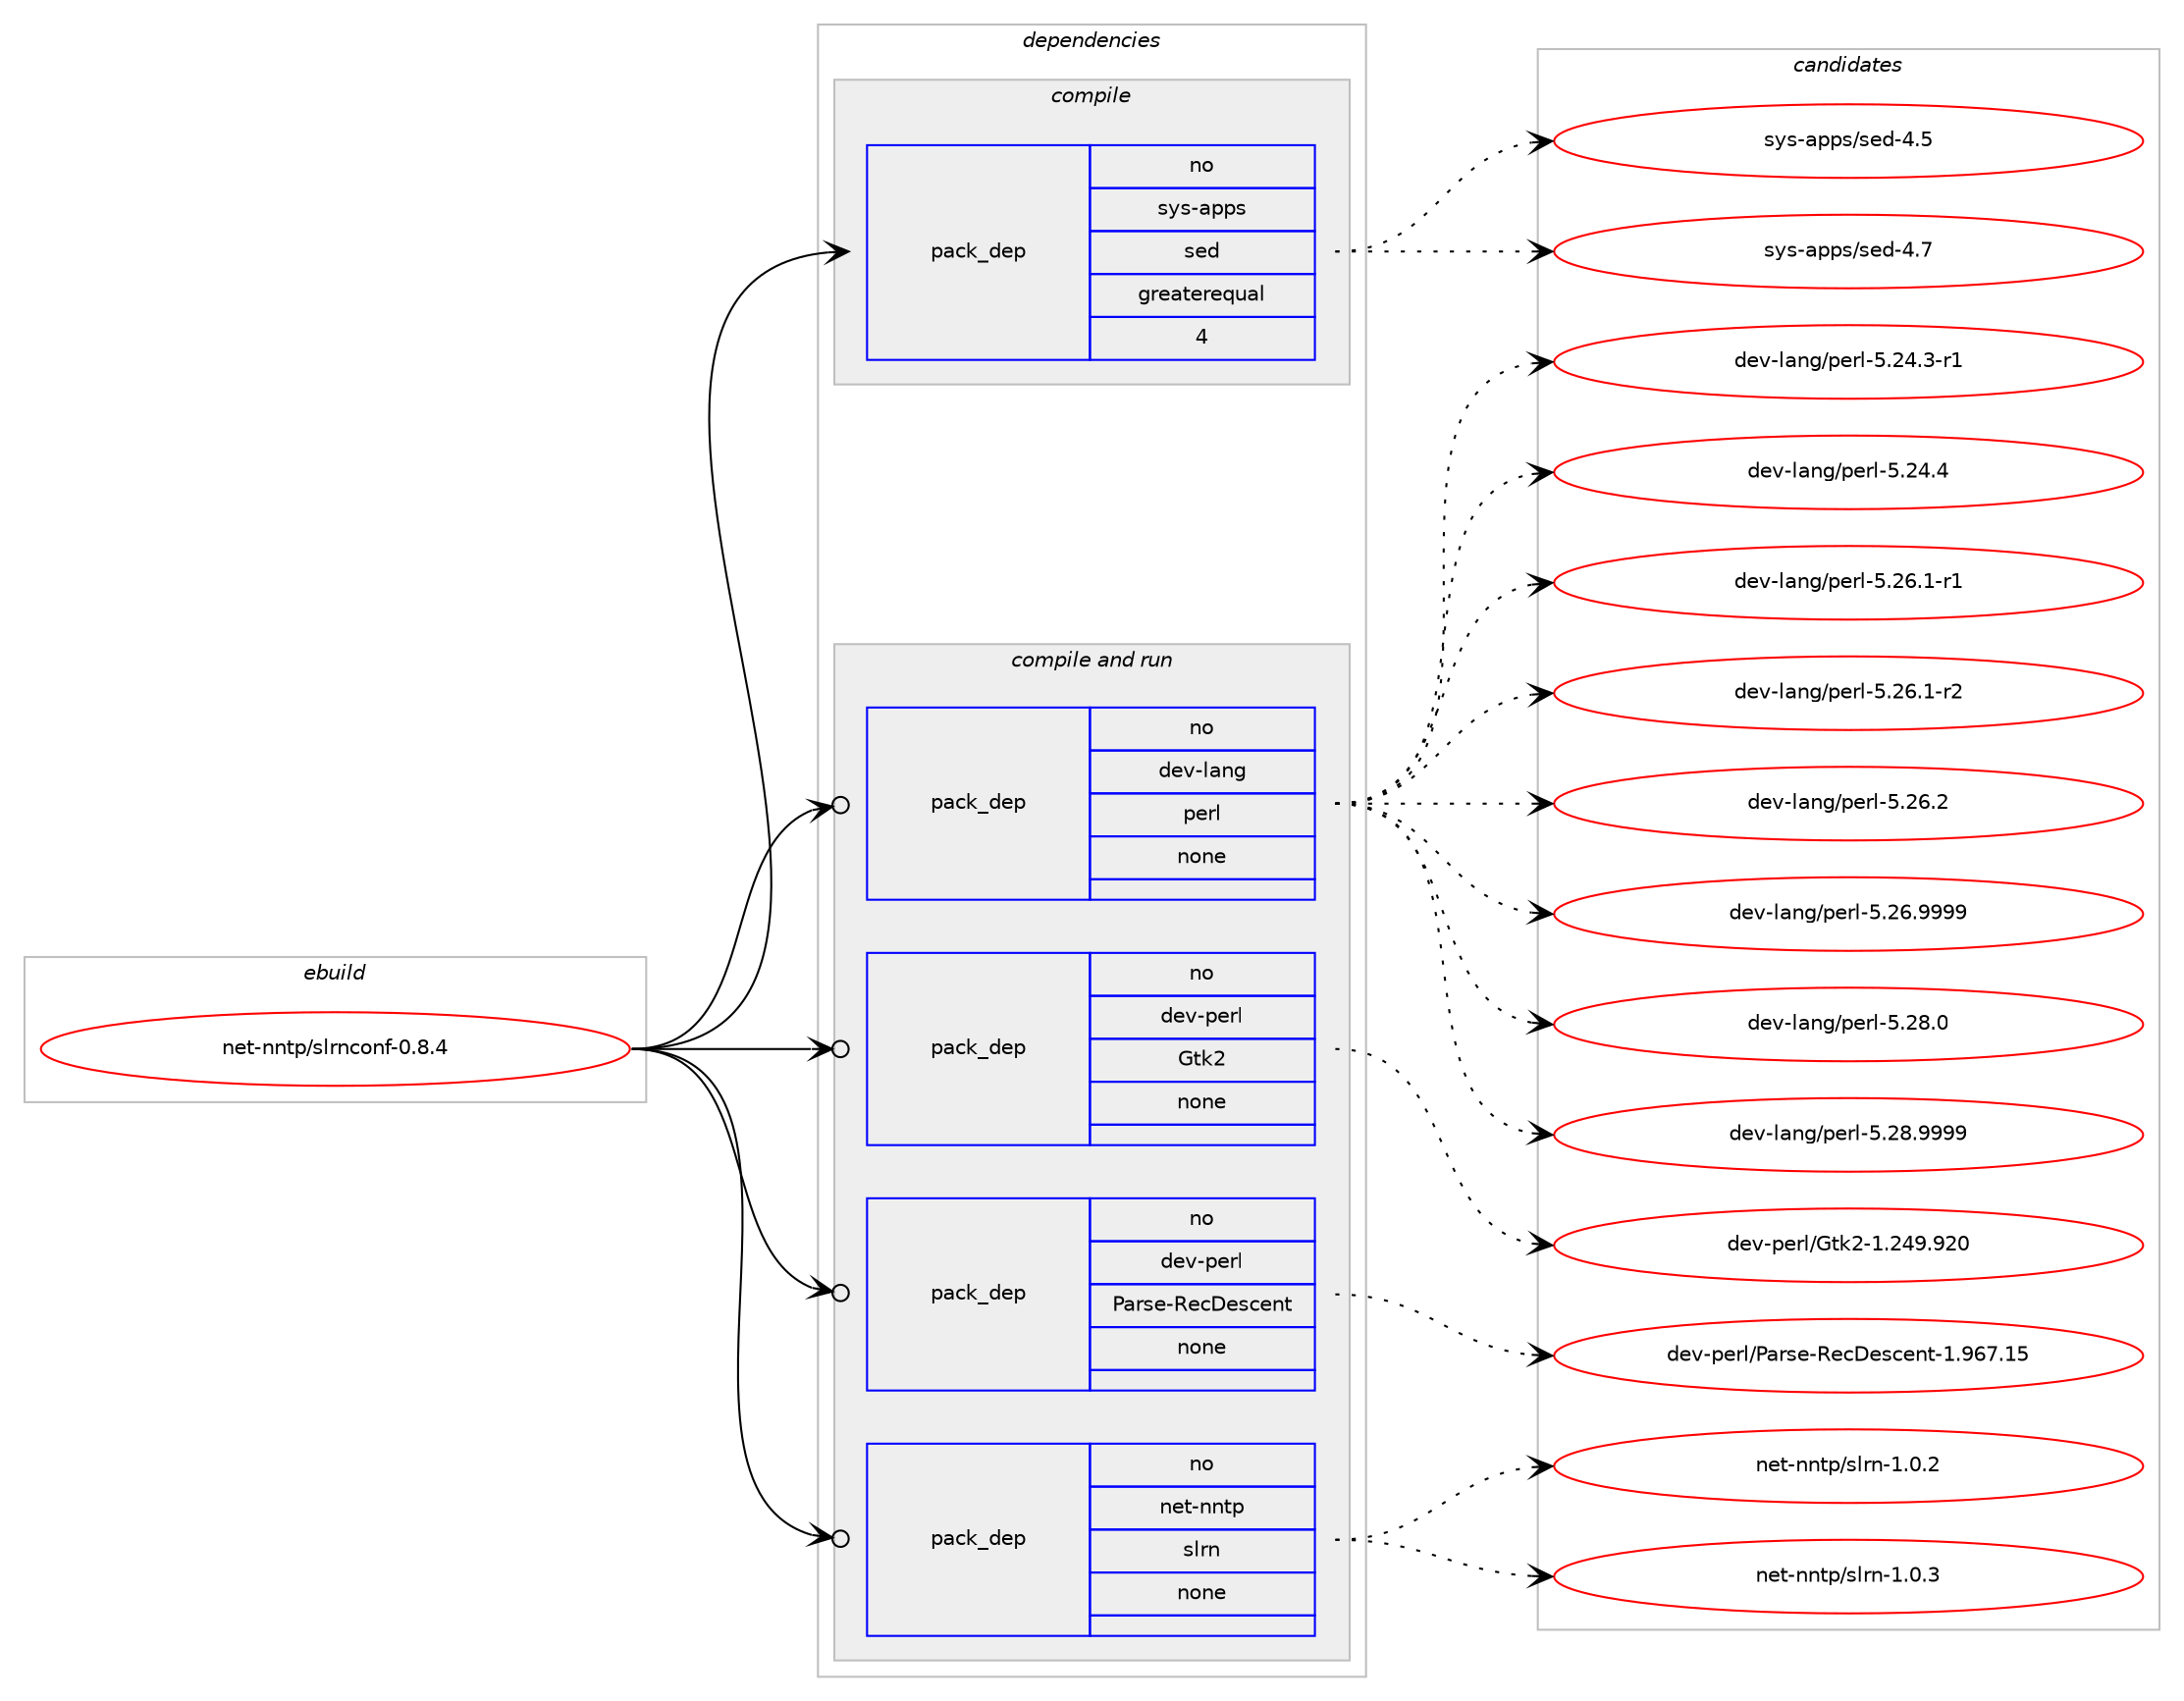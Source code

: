 digraph prolog {

# *************
# Graph options
# *************

newrank=true;
concentrate=true;
compound=true;
graph [rankdir=LR,fontname=Helvetica,fontsize=10,ranksep=1.5];#, ranksep=2.5, nodesep=0.2];
edge  [arrowhead=vee];
node  [fontname=Helvetica,fontsize=10];

# **********
# The ebuild
# **********

subgraph cluster_leftcol {
color=gray;
rank=same;
label=<<i>ebuild</i>>;
id [label="net-nntp/slrnconf-0.8.4", color=red, width=4, href="../net-nntp/slrnconf-0.8.4.svg"];
}

# ****************
# The dependencies
# ****************

subgraph cluster_midcol {
color=gray;
label=<<i>dependencies</i>>;
subgraph cluster_compile {
fillcolor="#eeeeee";
style=filled;
label=<<i>compile</i>>;
subgraph pack1197646 {
dependency1674884 [label=<<TABLE BORDER="0" CELLBORDER="1" CELLSPACING="0" CELLPADDING="4" WIDTH="220"><TR><TD ROWSPAN="6" CELLPADDING="30">pack_dep</TD></TR><TR><TD WIDTH="110">no</TD></TR><TR><TD>sys-apps</TD></TR><TR><TD>sed</TD></TR><TR><TD>greaterequal</TD></TR><TR><TD>4</TD></TR></TABLE>>, shape=none, color=blue];
}
id:e -> dependency1674884:w [weight=20,style="solid",arrowhead="vee"];
}
subgraph cluster_compileandrun {
fillcolor="#eeeeee";
style=filled;
label=<<i>compile and run</i>>;
subgraph pack1197647 {
dependency1674885 [label=<<TABLE BORDER="0" CELLBORDER="1" CELLSPACING="0" CELLPADDING="4" WIDTH="220"><TR><TD ROWSPAN="6" CELLPADDING="30">pack_dep</TD></TR><TR><TD WIDTH="110">no</TD></TR><TR><TD>dev-lang</TD></TR><TR><TD>perl</TD></TR><TR><TD>none</TD></TR><TR><TD></TD></TR></TABLE>>, shape=none, color=blue];
}
id:e -> dependency1674885:w [weight=20,style="solid",arrowhead="odotvee"];
subgraph pack1197648 {
dependency1674886 [label=<<TABLE BORDER="0" CELLBORDER="1" CELLSPACING="0" CELLPADDING="4" WIDTH="220"><TR><TD ROWSPAN="6" CELLPADDING="30">pack_dep</TD></TR><TR><TD WIDTH="110">no</TD></TR><TR><TD>dev-perl</TD></TR><TR><TD>Gtk2</TD></TR><TR><TD>none</TD></TR><TR><TD></TD></TR></TABLE>>, shape=none, color=blue];
}
id:e -> dependency1674886:w [weight=20,style="solid",arrowhead="odotvee"];
subgraph pack1197649 {
dependency1674887 [label=<<TABLE BORDER="0" CELLBORDER="1" CELLSPACING="0" CELLPADDING="4" WIDTH="220"><TR><TD ROWSPAN="6" CELLPADDING="30">pack_dep</TD></TR><TR><TD WIDTH="110">no</TD></TR><TR><TD>dev-perl</TD></TR><TR><TD>Parse-RecDescent</TD></TR><TR><TD>none</TD></TR><TR><TD></TD></TR></TABLE>>, shape=none, color=blue];
}
id:e -> dependency1674887:w [weight=20,style="solid",arrowhead="odotvee"];
subgraph pack1197650 {
dependency1674888 [label=<<TABLE BORDER="0" CELLBORDER="1" CELLSPACING="0" CELLPADDING="4" WIDTH="220"><TR><TD ROWSPAN="6" CELLPADDING="30">pack_dep</TD></TR><TR><TD WIDTH="110">no</TD></TR><TR><TD>net-nntp</TD></TR><TR><TD>slrn</TD></TR><TR><TD>none</TD></TR><TR><TD></TD></TR></TABLE>>, shape=none, color=blue];
}
id:e -> dependency1674888:w [weight=20,style="solid",arrowhead="odotvee"];
}
subgraph cluster_run {
fillcolor="#eeeeee";
style=filled;
label=<<i>run</i>>;
}
}

# **************
# The candidates
# **************

subgraph cluster_choices {
rank=same;
color=gray;
label=<<i>candidates</i>>;

subgraph choice1197646 {
color=black;
nodesep=1;
choice11512111545971121121154711510110045524653 [label="sys-apps/sed-4.5", color=red, width=4,href="../sys-apps/sed-4.5.svg"];
choice11512111545971121121154711510110045524655 [label="sys-apps/sed-4.7", color=red, width=4,href="../sys-apps/sed-4.7.svg"];
dependency1674884:e -> choice11512111545971121121154711510110045524653:w [style=dotted,weight="100"];
dependency1674884:e -> choice11512111545971121121154711510110045524655:w [style=dotted,weight="100"];
}
subgraph choice1197647 {
color=black;
nodesep=1;
choice100101118451089711010347112101114108455346505246514511449 [label="dev-lang/perl-5.24.3-r1", color=red, width=4,href="../dev-lang/perl-5.24.3-r1.svg"];
choice10010111845108971101034711210111410845534650524652 [label="dev-lang/perl-5.24.4", color=red, width=4,href="../dev-lang/perl-5.24.4.svg"];
choice100101118451089711010347112101114108455346505446494511449 [label="dev-lang/perl-5.26.1-r1", color=red, width=4,href="../dev-lang/perl-5.26.1-r1.svg"];
choice100101118451089711010347112101114108455346505446494511450 [label="dev-lang/perl-5.26.1-r2", color=red, width=4,href="../dev-lang/perl-5.26.1-r2.svg"];
choice10010111845108971101034711210111410845534650544650 [label="dev-lang/perl-5.26.2", color=red, width=4,href="../dev-lang/perl-5.26.2.svg"];
choice10010111845108971101034711210111410845534650544657575757 [label="dev-lang/perl-5.26.9999", color=red, width=4,href="../dev-lang/perl-5.26.9999.svg"];
choice10010111845108971101034711210111410845534650564648 [label="dev-lang/perl-5.28.0", color=red, width=4,href="../dev-lang/perl-5.28.0.svg"];
choice10010111845108971101034711210111410845534650564657575757 [label="dev-lang/perl-5.28.9999", color=red, width=4,href="../dev-lang/perl-5.28.9999.svg"];
dependency1674885:e -> choice100101118451089711010347112101114108455346505246514511449:w [style=dotted,weight="100"];
dependency1674885:e -> choice10010111845108971101034711210111410845534650524652:w [style=dotted,weight="100"];
dependency1674885:e -> choice100101118451089711010347112101114108455346505446494511449:w [style=dotted,weight="100"];
dependency1674885:e -> choice100101118451089711010347112101114108455346505446494511450:w [style=dotted,weight="100"];
dependency1674885:e -> choice10010111845108971101034711210111410845534650544650:w [style=dotted,weight="100"];
dependency1674885:e -> choice10010111845108971101034711210111410845534650544657575757:w [style=dotted,weight="100"];
dependency1674885:e -> choice10010111845108971101034711210111410845534650564648:w [style=dotted,weight="100"];
dependency1674885:e -> choice10010111845108971101034711210111410845534650564657575757:w [style=dotted,weight="100"];
}
subgraph choice1197648 {
color=black;
nodesep=1;
choice1001011184511210111410847711161075045494650525746575048 [label="dev-perl/Gtk2-1.249.920", color=red, width=4,href="../dev-perl/Gtk2-1.249.920.svg"];
dependency1674886:e -> choice1001011184511210111410847711161075045494650525746575048:w [style=dotted,weight="100"];
}
subgraph choice1197649 {
color=black;
nodesep=1;
choice100101118451121011141084780971141151014582101996810111599101110116454946575455464953 [label="dev-perl/Parse-RecDescent-1.967.15", color=red, width=4,href="../dev-perl/Parse-RecDescent-1.967.15.svg"];
dependency1674887:e -> choice100101118451121011141084780971141151014582101996810111599101110116454946575455464953:w [style=dotted,weight="100"];
}
subgraph choice1197650 {
color=black;
nodesep=1;
choice1101011164511011011611247115108114110454946484650 [label="net-nntp/slrn-1.0.2", color=red, width=4,href="../net-nntp/slrn-1.0.2.svg"];
choice1101011164511011011611247115108114110454946484651 [label="net-nntp/slrn-1.0.3", color=red, width=4,href="../net-nntp/slrn-1.0.3.svg"];
dependency1674888:e -> choice1101011164511011011611247115108114110454946484650:w [style=dotted,weight="100"];
dependency1674888:e -> choice1101011164511011011611247115108114110454946484651:w [style=dotted,weight="100"];
}
}

}
